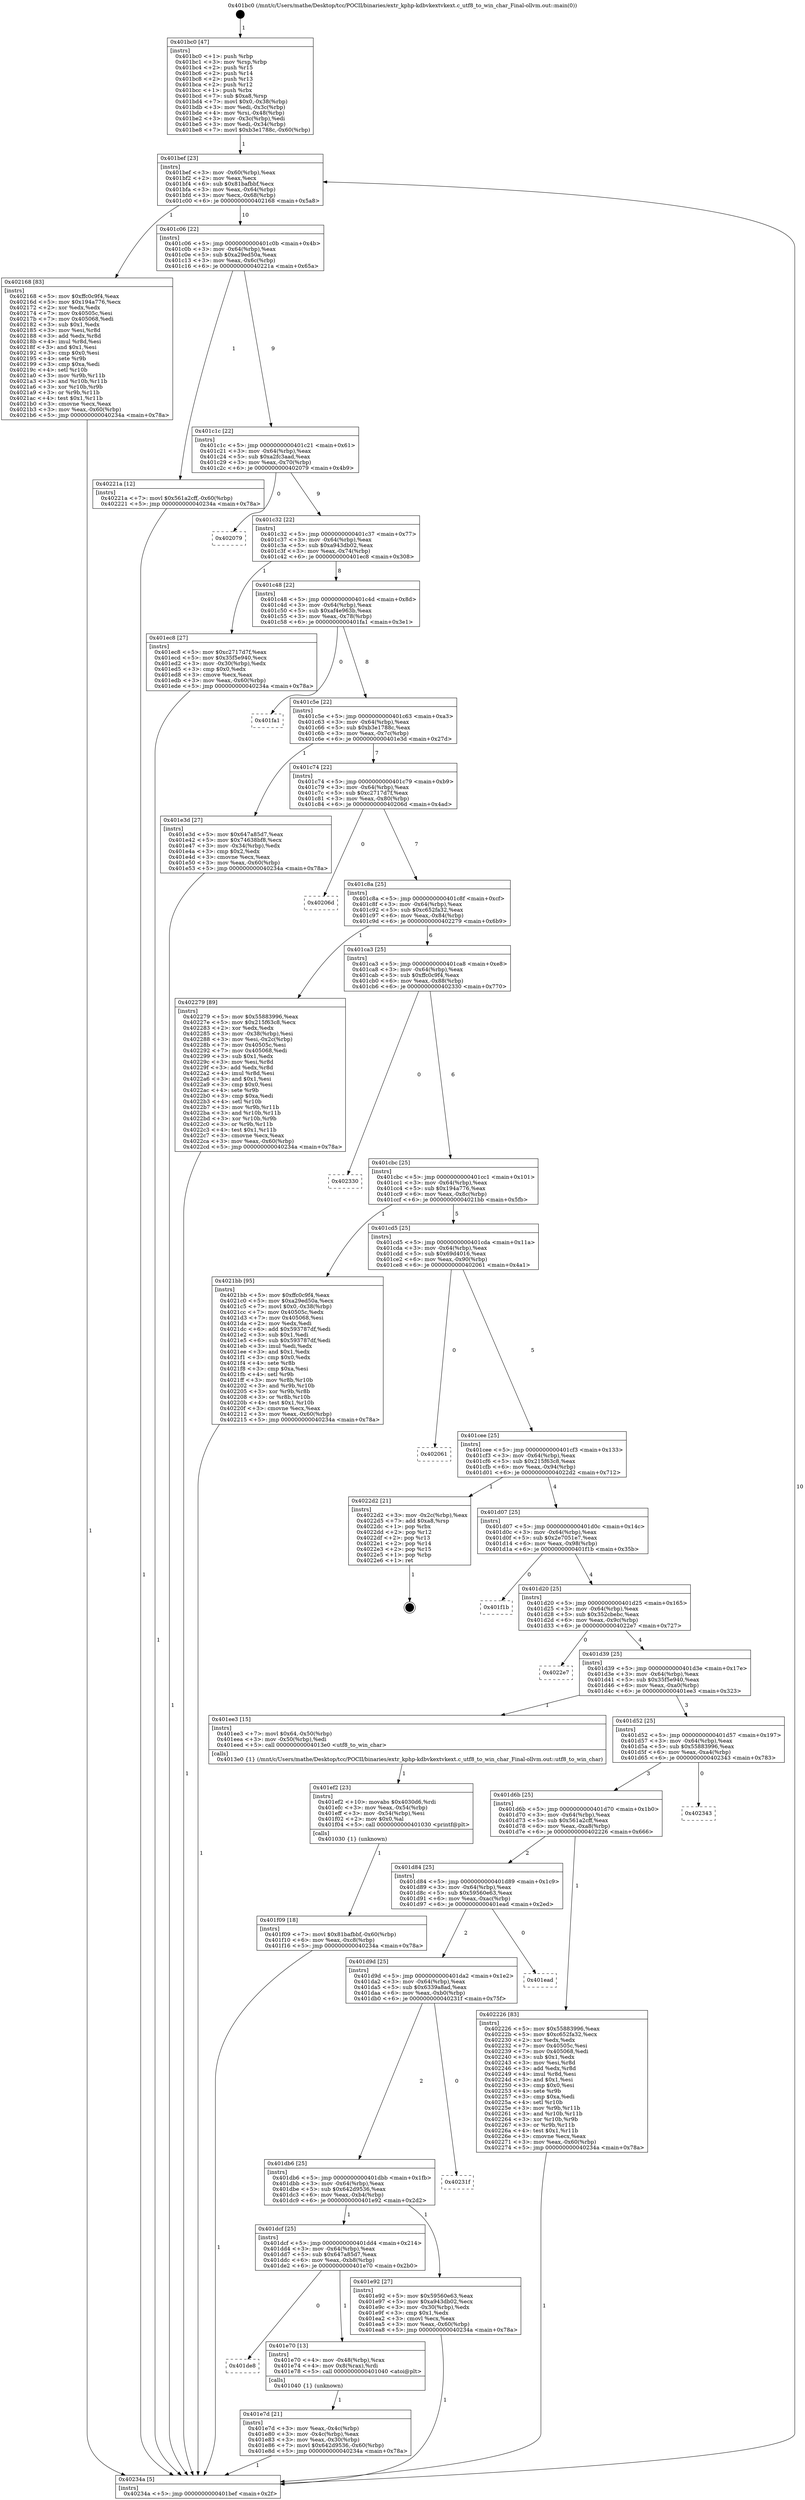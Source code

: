 digraph "0x401bc0" {
  label = "0x401bc0 (/mnt/c/Users/mathe/Desktop/tcc/POCII/binaries/extr_kphp-kdbvkextvkext.c_utf8_to_win_char_Final-ollvm.out::main(0))"
  labelloc = "t"
  node[shape=record]

  Entry [label="",width=0.3,height=0.3,shape=circle,fillcolor=black,style=filled]
  "0x401bef" [label="{
     0x401bef [23]\l
     | [instrs]\l
     &nbsp;&nbsp;0x401bef \<+3\>: mov -0x60(%rbp),%eax\l
     &nbsp;&nbsp;0x401bf2 \<+2\>: mov %eax,%ecx\l
     &nbsp;&nbsp;0x401bf4 \<+6\>: sub $0x81bafbbf,%ecx\l
     &nbsp;&nbsp;0x401bfa \<+3\>: mov %eax,-0x64(%rbp)\l
     &nbsp;&nbsp;0x401bfd \<+3\>: mov %ecx,-0x68(%rbp)\l
     &nbsp;&nbsp;0x401c00 \<+6\>: je 0000000000402168 \<main+0x5a8\>\l
  }"]
  "0x402168" [label="{
     0x402168 [83]\l
     | [instrs]\l
     &nbsp;&nbsp;0x402168 \<+5\>: mov $0xffc0c9f4,%eax\l
     &nbsp;&nbsp;0x40216d \<+5\>: mov $0x194a776,%ecx\l
     &nbsp;&nbsp;0x402172 \<+2\>: xor %edx,%edx\l
     &nbsp;&nbsp;0x402174 \<+7\>: mov 0x40505c,%esi\l
     &nbsp;&nbsp;0x40217b \<+7\>: mov 0x405068,%edi\l
     &nbsp;&nbsp;0x402182 \<+3\>: sub $0x1,%edx\l
     &nbsp;&nbsp;0x402185 \<+3\>: mov %esi,%r8d\l
     &nbsp;&nbsp;0x402188 \<+3\>: add %edx,%r8d\l
     &nbsp;&nbsp;0x40218b \<+4\>: imul %r8d,%esi\l
     &nbsp;&nbsp;0x40218f \<+3\>: and $0x1,%esi\l
     &nbsp;&nbsp;0x402192 \<+3\>: cmp $0x0,%esi\l
     &nbsp;&nbsp;0x402195 \<+4\>: sete %r9b\l
     &nbsp;&nbsp;0x402199 \<+3\>: cmp $0xa,%edi\l
     &nbsp;&nbsp;0x40219c \<+4\>: setl %r10b\l
     &nbsp;&nbsp;0x4021a0 \<+3\>: mov %r9b,%r11b\l
     &nbsp;&nbsp;0x4021a3 \<+3\>: and %r10b,%r11b\l
     &nbsp;&nbsp;0x4021a6 \<+3\>: xor %r10b,%r9b\l
     &nbsp;&nbsp;0x4021a9 \<+3\>: or %r9b,%r11b\l
     &nbsp;&nbsp;0x4021ac \<+4\>: test $0x1,%r11b\l
     &nbsp;&nbsp;0x4021b0 \<+3\>: cmovne %ecx,%eax\l
     &nbsp;&nbsp;0x4021b3 \<+3\>: mov %eax,-0x60(%rbp)\l
     &nbsp;&nbsp;0x4021b6 \<+5\>: jmp 000000000040234a \<main+0x78a\>\l
  }"]
  "0x401c06" [label="{
     0x401c06 [22]\l
     | [instrs]\l
     &nbsp;&nbsp;0x401c06 \<+5\>: jmp 0000000000401c0b \<main+0x4b\>\l
     &nbsp;&nbsp;0x401c0b \<+3\>: mov -0x64(%rbp),%eax\l
     &nbsp;&nbsp;0x401c0e \<+5\>: sub $0xa29ed50a,%eax\l
     &nbsp;&nbsp;0x401c13 \<+3\>: mov %eax,-0x6c(%rbp)\l
     &nbsp;&nbsp;0x401c16 \<+6\>: je 000000000040221a \<main+0x65a\>\l
  }"]
  Exit [label="",width=0.3,height=0.3,shape=circle,fillcolor=black,style=filled,peripheries=2]
  "0x40221a" [label="{
     0x40221a [12]\l
     | [instrs]\l
     &nbsp;&nbsp;0x40221a \<+7\>: movl $0x561a2cff,-0x60(%rbp)\l
     &nbsp;&nbsp;0x402221 \<+5\>: jmp 000000000040234a \<main+0x78a\>\l
  }"]
  "0x401c1c" [label="{
     0x401c1c [22]\l
     | [instrs]\l
     &nbsp;&nbsp;0x401c1c \<+5\>: jmp 0000000000401c21 \<main+0x61\>\l
     &nbsp;&nbsp;0x401c21 \<+3\>: mov -0x64(%rbp),%eax\l
     &nbsp;&nbsp;0x401c24 \<+5\>: sub $0xa2fc3aad,%eax\l
     &nbsp;&nbsp;0x401c29 \<+3\>: mov %eax,-0x70(%rbp)\l
     &nbsp;&nbsp;0x401c2c \<+6\>: je 0000000000402079 \<main+0x4b9\>\l
  }"]
  "0x401f09" [label="{
     0x401f09 [18]\l
     | [instrs]\l
     &nbsp;&nbsp;0x401f09 \<+7\>: movl $0x81bafbbf,-0x60(%rbp)\l
     &nbsp;&nbsp;0x401f10 \<+6\>: mov %eax,-0xc8(%rbp)\l
     &nbsp;&nbsp;0x401f16 \<+5\>: jmp 000000000040234a \<main+0x78a\>\l
  }"]
  "0x402079" [label="{
     0x402079\l
  }", style=dashed]
  "0x401c32" [label="{
     0x401c32 [22]\l
     | [instrs]\l
     &nbsp;&nbsp;0x401c32 \<+5\>: jmp 0000000000401c37 \<main+0x77\>\l
     &nbsp;&nbsp;0x401c37 \<+3\>: mov -0x64(%rbp),%eax\l
     &nbsp;&nbsp;0x401c3a \<+5\>: sub $0xa943db02,%eax\l
     &nbsp;&nbsp;0x401c3f \<+3\>: mov %eax,-0x74(%rbp)\l
     &nbsp;&nbsp;0x401c42 \<+6\>: je 0000000000401ec8 \<main+0x308\>\l
  }"]
  "0x401ef2" [label="{
     0x401ef2 [23]\l
     | [instrs]\l
     &nbsp;&nbsp;0x401ef2 \<+10\>: movabs $0x4030d6,%rdi\l
     &nbsp;&nbsp;0x401efc \<+3\>: mov %eax,-0x54(%rbp)\l
     &nbsp;&nbsp;0x401eff \<+3\>: mov -0x54(%rbp),%esi\l
     &nbsp;&nbsp;0x401f02 \<+2\>: mov $0x0,%al\l
     &nbsp;&nbsp;0x401f04 \<+5\>: call 0000000000401030 \<printf@plt\>\l
     | [calls]\l
     &nbsp;&nbsp;0x401030 \{1\} (unknown)\l
  }"]
  "0x401ec8" [label="{
     0x401ec8 [27]\l
     | [instrs]\l
     &nbsp;&nbsp;0x401ec8 \<+5\>: mov $0xc2717d7f,%eax\l
     &nbsp;&nbsp;0x401ecd \<+5\>: mov $0x35f5e940,%ecx\l
     &nbsp;&nbsp;0x401ed2 \<+3\>: mov -0x30(%rbp),%edx\l
     &nbsp;&nbsp;0x401ed5 \<+3\>: cmp $0x0,%edx\l
     &nbsp;&nbsp;0x401ed8 \<+3\>: cmove %ecx,%eax\l
     &nbsp;&nbsp;0x401edb \<+3\>: mov %eax,-0x60(%rbp)\l
     &nbsp;&nbsp;0x401ede \<+5\>: jmp 000000000040234a \<main+0x78a\>\l
  }"]
  "0x401c48" [label="{
     0x401c48 [22]\l
     | [instrs]\l
     &nbsp;&nbsp;0x401c48 \<+5\>: jmp 0000000000401c4d \<main+0x8d\>\l
     &nbsp;&nbsp;0x401c4d \<+3\>: mov -0x64(%rbp),%eax\l
     &nbsp;&nbsp;0x401c50 \<+5\>: sub $0xaf4e963b,%eax\l
     &nbsp;&nbsp;0x401c55 \<+3\>: mov %eax,-0x78(%rbp)\l
     &nbsp;&nbsp;0x401c58 \<+6\>: je 0000000000401fa1 \<main+0x3e1\>\l
  }"]
  "0x401e7d" [label="{
     0x401e7d [21]\l
     | [instrs]\l
     &nbsp;&nbsp;0x401e7d \<+3\>: mov %eax,-0x4c(%rbp)\l
     &nbsp;&nbsp;0x401e80 \<+3\>: mov -0x4c(%rbp),%eax\l
     &nbsp;&nbsp;0x401e83 \<+3\>: mov %eax,-0x30(%rbp)\l
     &nbsp;&nbsp;0x401e86 \<+7\>: movl $0x642d9536,-0x60(%rbp)\l
     &nbsp;&nbsp;0x401e8d \<+5\>: jmp 000000000040234a \<main+0x78a\>\l
  }"]
  "0x401fa1" [label="{
     0x401fa1\l
  }", style=dashed]
  "0x401c5e" [label="{
     0x401c5e [22]\l
     | [instrs]\l
     &nbsp;&nbsp;0x401c5e \<+5\>: jmp 0000000000401c63 \<main+0xa3\>\l
     &nbsp;&nbsp;0x401c63 \<+3\>: mov -0x64(%rbp),%eax\l
     &nbsp;&nbsp;0x401c66 \<+5\>: sub $0xb3e1788c,%eax\l
     &nbsp;&nbsp;0x401c6b \<+3\>: mov %eax,-0x7c(%rbp)\l
     &nbsp;&nbsp;0x401c6e \<+6\>: je 0000000000401e3d \<main+0x27d\>\l
  }"]
  "0x401de8" [label="{
     0x401de8\l
  }", style=dashed]
  "0x401e3d" [label="{
     0x401e3d [27]\l
     | [instrs]\l
     &nbsp;&nbsp;0x401e3d \<+5\>: mov $0x647a85d7,%eax\l
     &nbsp;&nbsp;0x401e42 \<+5\>: mov $0x74638bf8,%ecx\l
     &nbsp;&nbsp;0x401e47 \<+3\>: mov -0x34(%rbp),%edx\l
     &nbsp;&nbsp;0x401e4a \<+3\>: cmp $0x2,%edx\l
     &nbsp;&nbsp;0x401e4d \<+3\>: cmovne %ecx,%eax\l
     &nbsp;&nbsp;0x401e50 \<+3\>: mov %eax,-0x60(%rbp)\l
     &nbsp;&nbsp;0x401e53 \<+5\>: jmp 000000000040234a \<main+0x78a\>\l
  }"]
  "0x401c74" [label="{
     0x401c74 [22]\l
     | [instrs]\l
     &nbsp;&nbsp;0x401c74 \<+5\>: jmp 0000000000401c79 \<main+0xb9\>\l
     &nbsp;&nbsp;0x401c79 \<+3\>: mov -0x64(%rbp),%eax\l
     &nbsp;&nbsp;0x401c7c \<+5\>: sub $0xc2717d7f,%eax\l
     &nbsp;&nbsp;0x401c81 \<+3\>: mov %eax,-0x80(%rbp)\l
     &nbsp;&nbsp;0x401c84 \<+6\>: je 000000000040206d \<main+0x4ad\>\l
  }"]
  "0x40234a" [label="{
     0x40234a [5]\l
     | [instrs]\l
     &nbsp;&nbsp;0x40234a \<+5\>: jmp 0000000000401bef \<main+0x2f\>\l
  }"]
  "0x401bc0" [label="{
     0x401bc0 [47]\l
     | [instrs]\l
     &nbsp;&nbsp;0x401bc0 \<+1\>: push %rbp\l
     &nbsp;&nbsp;0x401bc1 \<+3\>: mov %rsp,%rbp\l
     &nbsp;&nbsp;0x401bc4 \<+2\>: push %r15\l
     &nbsp;&nbsp;0x401bc6 \<+2\>: push %r14\l
     &nbsp;&nbsp;0x401bc8 \<+2\>: push %r13\l
     &nbsp;&nbsp;0x401bca \<+2\>: push %r12\l
     &nbsp;&nbsp;0x401bcc \<+1\>: push %rbx\l
     &nbsp;&nbsp;0x401bcd \<+7\>: sub $0xa8,%rsp\l
     &nbsp;&nbsp;0x401bd4 \<+7\>: movl $0x0,-0x38(%rbp)\l
     &nbsp;&nbsp;0x401bdb \<+3\>: mov %edi,-0x3c(%rbp)\l
     &nbsp;&nbsp;0x401bde \<+4\>: mov %rsi,-0x48(%rbp)\l
     &nbsp;&nbsp;0x401be2 \<+3\>: mov -0x3c(%rbp),%edi\l
     &nbsp;&nbsp;0x401be5 \<+3\>: mov %edi,-0x34(%rbp)\l
     &nbsp;&nbsp;0x401be8 \<+7\>: movl $0xb3e1788c,-0x60(%rbp)\l
  }"]
  "0x401e70" [label="{
     0x401e70 [13]\l
     | [instrs]\l
     &nbsp;&nbsp;0x401e70 \<+4\>: mov -0x48(%rbp),%rax\l
     &nbsp;&nbsp;0x401e74 \<+4\>: mov 0x8(%rax),%rdi\l
     &nbsp;&nbsp;0x401e78 \<+5\>: call 0000000000401040 \<atoi@plt\>\l
     | [calls]\l
     &nbsp;&nbsp;0x401040 \{1\} (unknown)\l
  }"]
  "0x40206d" [label="{
     0x40206d\l
  }", style=dashed]
  "0x401c8a" [label="{
     0x401c8a [25]\l
     | [instrs]\l
     &nbsp;&nbsp;0x401c8a \<+5\>: jmp 0000000000401c8f \<main+0xcf\>\l
     &nbsp;&nbsp;0x401c8f \<+3\>: mov -0x64(%rbp),%eax\l
     &nbsp;&nbsp;0x401c92 \<+5\>: sub $0xc652fa32,%eax\l
     &nbsp;&nbsp;0x401c97 \<+6\>: mov %eax,-0x84(%rbp)\l
     &nbsp;&nbsp;0x401c9d \<+6\>: je 0000000000402279 \<main+0x6b9\>\l
  }"]
  "0x401dcf" [label="{
     0x401dcf [25]\l
     | [instrs]\l
     &nbsp;&nbsp;0x401dcf \<+5\>: jmp 0000000000401dd4 \<main+0x214\>\l
     &nbsp;&nbsp;0x401dd4 \<+3\>: mov -0x64(%rbp),%eax\l
     &nbsp;&nbsp;0x401dd7 \<+5\>: sub $0x647a85d7,%eax\l
     &nbsp;&nbsp;0x401ddc \<+6\>: mov %eax,-0xb8(%rbp)\l
     &nbsp;&nbsp;0x401de2 \<+6\>: je 0000000000401e70 \<main+0x2b0\>\l
  }"]
  "0x402279" [label="{
     0x402279 [89]\l
     | [instrs]\l
     &nbsp;&nbsp;0x402279 \<+5\>: mov $0x55883996,%eax\l
     &nbsp;&nbsp;0x40227e \<+5\>: mov $0x215f63c8,%ecx\l
     &nbsp;&nbsp;0x402283 \<+2\>: xor %edx,%edx\l
     &nbsp;&nbsp;0x402285 \<+3\>: mov -0x38(%rbp),%esi\l
     &nbsp;&nbsp;0x402288 \<+3\>: mov %esi,-0x2c(%rbp)\l
     &nbsp;&nbsp;0x40228b \<+7\>: mov 0x40505c,%esi\l
     &nbsp;&nbsp;0x402292 \<+7\>: mov 0x405068,%edi\l
     &nbsp;&nbsp;0x402299 \<+3\>: sub $0x1,%edx\l
     &nbsp;&nbsp;0x40229c \<+3\>: mov %esi,%r8d\l
     &nbsp;&nbsp;0x40229f \<+3\>: add %edx,%r8d\l
     &nbsp;&nbsp;0x4022a2 \<+4\>: imul %r8d,%esi\l
     &nbsp;&nbsp;0x4022a6 \<+3\>: and $0x1,%esi\l
     &nbsp;&nbsp;0x4022a9 \<+3\>: cmp $0x0,%esi\l
     &nbsp;&nbsp;0x4022ac \<+4\>: sete %r9b\l
     &nbsp;&nbsp;0x4022b0 \<+3\>: cmp $0xa,%edi\l
     &nbsp;&nbsp;0x4022b3 \<+4\>: setl %r10b\l
     &nbsp;&nbsp;0x4022b7 \<+3\>: mov %r9b,%r11b\l
     &nbsp;&nbsp;0x4022ba \<+3\>: and %r10b,%r11b\l
     &nbsp;&nbsp;0x4022bd \<+3\>: xor %r10b,%r9b\l
     &nbsp;&nbsp;0x4022c0 \<+3\>: or %r9b,%r11b\l
     &nbsp;&nbsp;0x4022c3 \<+4\>: test $0x1,%r11b\l
     &nbsp;&nbsp;0x4022c7 \<+3\>: cmovne %ecx,%eax\l
     &nbsp;&nbsp;0x4022ca \<+3\>: mov %eax,-0x60(%rbp)\l
     &nbsp;&nbsp;0x4022cd \<+5\>: jmp 000000000040234a \<main+0x78a\>\l
  }"]
  "0x401ca3" [label="{
     0x401ca3 [25]\l
     | [instrs]\l
     &nbsp;&nbsp;0x401ca3 \<+5\>: jmp 0000000000401ca8 \<main+0xe8\>\l
     &nbsp;&nbsp;0x401ca8 \<+3\>: mov -0x64(%rbp),%eax\l
     &nbsp;&nbsp;0x401cab \<+5\>: sub $0xffc0c9f4,%eax\l
     &nbsp;&nbsp;0x401cb0 \<+6\>: mov %eax,-0x88(%rbp)\l
     &nbsp;&nbsp;0x401cb6 \<+6\>: je 0000000000402330 \<main+0x770\>\l
  }"]
  "0x401e92" [label="{
     0x401e92 [27]\l
     | [instrs]\l
     &nbsp;&nbsp;0x401e92 \<+5\>: mov $0x59560e63,%eax\l
     &nbsp;&nbsp;0x401e97 \<+5\>: mov $0xa943db02,%ecx\l
     &nbsp;&nbsp;0x401e9c \<+3\>: mov -0x30(%rbp),%edx\l
     &nbsp;&nbsp;0x401e9f \<+3\>: cmp $0x1,%edx\l
     &nbsp;&nbsp;0x401ea2 \<+3\>: cmovl %ecx,%eax\l
     &nbsp;&nbsp;0x401ea5 \<+3\>: mov %eax,-0x60(%rbp)\l
     &nbsp;&nbsp;0x401ea8 \<+5\>: jmp 000000000040234a \<main+0x78a\>\l
  }"]
  "0x402330" [label="{
     0x402330\l
  }", style=dashed]
  "0x401cbc" [label="{
     0x401cbc [25]\l
     | [instrs]\l
     &nbsp;&nbsp;0x401cbc \<+5\>: jmp 0000000000401cc1 \<main+0x101\>\l
     &nbsp;&nbsp;0x401cc1 \<+3\>: mov -0x64(%rbp),%eax\l
     &nbsp;&nbsp;0x401cc4 \<+5\>: sub $0x194a776,%eax\l
     &nbsp;&nbsp;0x401cc9 \<+6\>: mov %eax,-0x8c(%rbp)\l
     &nbsp;&nbsp;0x401ccf \<+6\>: je 00000000004021bb \<main+0x5fb\>\l
  }"]
  "0x401db6" [label="{
     0x401db6 [25]\l
     | [instrs]\l
     &nbsp;&nbsp;0x401db6 \<+5\>: jmp 0000000000401dbb \<main+0x1fb\>\l
     &nbsp;&nbsp;0x401dbb \<+3\>: mov -0x64(%rbp),%eax\l
     &nbsp;&nbsp;0x401dbe \<+5\>: sub $0x642d9536,%eax\l
     &nbsp;&nbsp;0x401dc3 \<+6\>: mov %eax,-0xb4(%rbp)\l
     &nbsp;&nbsp;0x401dc9 \<+6\>: je 0000000000401e92 \<main+0x2d2\>\l
  }"]
  "0x4021bb" [label="{
     0x4021bb [95]\l
     | [instrs]\l
     &nbsp;&nbsp;0x4021bb \<+5\>: mov $0xffc0c9f4,%eax\l
     &nbsp;&nbsp;0x4021c0 \<+5\>: mov $0xa29ed50a,%ecx\l
     &nbsp;&nbsp;0x4021c5 \<+7\>: movl $0x0,-0x38(%rbp)\l
     &nbsp;&nbsp;0x4021cc \<+7\>: mov 0x40505c,%edx\l
     &nbsp;&nbsp;0x4021d3 \<+7\>: mov 0x405068,%esi\l
     &nbsp;&nbsp;0x4021da \<+2\>: mov %edx,%edi\l
     &nbsp;&nbsp;0x4021dc \<+6\>: add $0x593787df,%edi\l
     &nbsp;&nbsp;0x4021e2 \<+3\>: sub $0x1,%edi\l
     &nbsp;&nbsp;0x4021e5 \<+6\>: sub $0x593787df,%edi\l
     &nbsp;&nbsp;0x4021eb \<+3\>: imul %edi,%edx\l
     &nbsp;&nbsp;0x4021ee \<+3\>: and $0x1,%edx\l
     &nbsp;&nbsp;0x4021f1 \<+3\>: cmp $0x0,%edx\l
     &nbsp;&nbsp;0x4021f4 \<+4\>: sete %r8b\l
     &nbsp;&nbsp;0x4021f8 \<+3\>: cmp $0xa,%esi\l
     &nbsp;&nbsp;0x4021fb \<+4\>: setl %r9b\l
     &nbsp;&nbsp;0x4021ff \<+3\>: mov %r8b,%r10b\l
     &nbsp;&nbsp;0x402202 \<+3\>: and %r9b,%r10b\l
     &nbsp;&nbsp;0x402205 \<+3\>: xor %r9b,%r8b\l
     &nbsp;&nbsp;0x402208 \<+3\>: or %r8b,%r10b\l
     &nbsp;&nbsp;0x40220b \<+4\>: test $0x1,%r10b\l
     &nbsp;&nbsp;0x40220f \<+3\>: cmovne %ecx,%eax\l
     &nbsp;&nbsp;0x402212 \<+3\>: mov %eax,-0x60(%rbp)\l
     &nbsp;&nbsp;0x402215 \<+5\>: jmp 000000000040234a \<main+0x78a\>\l
  }"]
  "0x401cd5" [label="{
     0x401cd5 [25]\l
     | [instrs]\l
     &nbsp;&nbsp;0x401cd5 \<+5\>: jmp 0000000000401cda \<main+0x11a\>\l
     &nbsp;&nbsp;0x401cda \<+3\>: mov -0x64(%rbp),%eax\l
     &nbsp;&nbsp;0x401cdd \<+5\>: sub $0x69d4016,%eax\l
     &nbsp;&nbsp;0x401ce2 \<+6\>: mov %eax,-0x90(%rbp)\l
     &nbsp;&nbsp;0x401ce8 \<+6\>: je 0000000000402061 \<main+0x4a1\>\l
  }"]
  "0x40231f" [label="{
     0x40231f\l
  }", style=dashed]
  "0x402061" [label="{
     0x402061\l
  }", style=dashed]
  "0x401cee" [label="{
     0x401cee [25]\l
     | [instrs]\l
     &nbsp;&nbsp;0x401cee \<+5\>: jmp 0000000000401cf3 \<main+0x133\>\l
     &nbsp;&nbsp;0x401cf3 \<+3\>: mov -0x64(%rbp),%eax\l
     &nbsp;&nbsp;0x401cf6 \<+5\>: sub $0x215f63c8,%eax\l
     &nbsp;&nbsp;0x401cfb \<+6\>: mov %eax,-0x94(%rbp)\l
     &nbsp;&nbsp;0x401d01 \<+6\>: je 00000000004022d2 \<main+0x712\>\l
  }"]
  "0x401d9d" [label="{
     0x401d9d [25]\l
     | [instrs]\l
     &nbsp;&nbsp;0x401d9d \<+5\>: jmp 0000000000401da2 \<main+0x1e2\>\l
     &nbsp;&nbsp;0x401da2 \<+3\>: mov -0x64(%rbp),%eax\l
     &nbsp;&nbsp;0x401da5 \<+5\>: sub $0x6339a8ad,%eax\l
     &nbsp;&nbsp;0x401daa \<+6\>: mov %eax,-0xb0(%rbp)\l
     &nbsp;&nbsp;0x401db0 \<+6\>: je 000000000040231f \<main+0x75f\>\l
  }"]
  "0x4022d2" [label="{
     0x4022d2 [21]\l
     | [instrs]\l
     &nbsp;&nbsp;0x4022d2 \<+3\>: mov -0x2c(%rbp),%eax\l
     &nbsp;&nbsp;0x4022d5 \<+7\>: add $0xa8,%rsp\l
     &nbsp;&nbsp;0x4022dc \<+1\>: pop %rbx\l
     &nbsp;&nbsp;0x4022dd \<+2\>: pop %r12\l
     &nbsp;&nbsp;0x4022df \<+2\>: pop %r13\l
     &nbsp;&nbsp;0x4022e1 \<+2\>: pop %r14\l
     &nbsp;&nbsp;0x4022e3 \<+2\>: pop %r15\l
     &nbsp;&nbsp;0x4022e5 \<+1\>: pop %rbp\l
     &nbsp;&nbsp;0x4022e6 \<+1\>: ret\l
  }"]
  "0x401d07" [label="{
     0x401d07 [25]\l
     | [instrs]\l
     &nbsp;&nbsp;0x401d07 \<+5\>: jmp 0000000000401d0c \<main+0x14c\>\l
     &nbsp;&nbsp;0x401d0c \<+3\>: mov -0x64(%rbp),%eax\l
     &nbsp;&nbsp;0x401d0f \<+5\>: sub $0x2e7051e7,%eax\l
     &nbsp;&nbsp;0x401d14 \<+6\>: mov %eax,-0x98(%rbp)\l
     &nbsp;&nbsp;0x401d1a \<+6\>: je 0000000000401f1b \<main+0x35b\>\l
  }"]
  "0x401ead" [label="{
     0x401ead\l
  }", style=dashed]
  "0x401f1b" [label="{
     0x401f1b\l
  }", style=dashed]
  "0x401d20" [label="{
     0x401d20 [25]\l
     | [instrs]\l
     &nbsp;&nbsp;0x401d20 \<+5\>: jmp 0000000000401d25 \<main+0x165\>\l
     &nbsp;&nbsp;0x401d25 \<+3\>: mov -0x64(%rbp),%eax\l
     &nbsp;&nbsp;0x401d28 \<+5\>: sub $0x352cbebc,%eax\l
     &nbsp;&nbsp;0x401d2d \<+6\>: mov %eax,-0x9c(%rbp)\l
     &nbsp;&nbsp;0x401d33 \<+6\>: je 00000000004022e7 \<main+0x727\>\l
  }"]
  "0x401d84" [label="{
     0x401d84 [25]\l
     | [instrs]\l
     &nbsp;&nbsp;0x401d84 \<+5\>: jmp 0000000000401d89 \<main+0x1c9\>\l
     &nbsp;&nbsp;0x401d89 \<+3\>: mov -0x64(%rbp),%eax\l
     &nbsp;&nbsp;0x401d8c \<+5\>: sub $0x59560e63,%eax\l
     &nbsp;&nbsp;0x401d91 \<+6\>: mov %eax,-0xac(%rbp)\l
     &nbsp;&nbsp;0x401d97 \<+6\>: je 0000000000401ead \<main+0x2ed\>\l
  }"]
  "0x4022e7" [label="{
     0x4022e7\l
  }", style=dashed]
  "0x401d39" [label="{
     0x401d39 [25]\l
     | [instrs]\l
     &nbsp;&nbsp;0x401d39 \<+5\>: jmp 0000000000401d3e \<main+0x17e\>\l
     &nbsp;&nbsp;0x401d3e \<+3\>: mov -0x64(%rbp),%eax\l
     &nbsp;&nbsp;0x401d41 \<+5\>: sub $0x35f5e940,%eax\l
     &nbsp;&nbsp;0x401d46 \<+6\>: mov %eax,-0xa0(%rbp)\l
     &nbsp;&nbsp;0x401d4c \<+6\>: je 0000000000401ee3 \<main+0x323\>\l
  }"]
  "0x402226" [label="{
     0x402226 [83]\l
     | [instrs]\l
     &nbsp;&nbsp;0x402226 \<+5\>: mov $0x55883996,%eax\l
     &nbsp;&nbsp;0x40222b \<+5\>: mov $0xc652fa32,%ecx\l
     &nbsp;&nbsp;0x402230 \<+2\>: xor %edx,%edx\l
     &nbsp;&nbsp;0x402232 \<+7\>: mov 0x40505c,%esi\l
     &nbsp;&nbsp;0x402239 \<+7\>: mov 0x405068,%edi\l
     &nbsp;&nbsp;0x402240 \<+3\>: sub $0x1,%edx\l
     &nbsp;&nbsp;0x402243 \<+3\>: mov %esi,%r8d\l
     &nbsp;&nbsp;0x402246 \<+3\>: add %edx,%r8d\l
     &nbsp;&nbsp;0x402249 \<+4\>: imul %r8d,%esi\l
     &nbsp;&nbsp;0x40224d \<+3\>: and $0x1,%esi\l
     &nbsp;&nbsp;0x402250 \<+3\>: cmp $0x0,%esi\l
     &nbsp;&nbsp;0x402253 \<+4\>: sete %r9b\l
     &nbsp;&nbsp;0x402257 \<+3\>: cmp $0xa,%edi\l
     &nbsp;&nbsp;0x40225a \<+4\>: setl %r10b\l
     &nbsp;&nbsp;0x40225e \<+3\>: mov %r9b,%r11b\l
     &nbsp;&nbsp;0x402261 \<+3\>: and %r10b,%r11b\l
     &nbsp;&nbsp;0x402264 \<+3\>: xor %r10b,%r9b\l
     &nbsp;&nbsp;0x402267 \<+3\>: or %r9b,%r11b\l
     &nbsp;&nbsp;0x40226a \<+4\>: test $0x1,%r11b\l
     &nbsp;&nbsp;0x40226e \<+3\>: cmovne %ecx,%eax\l
     &nbsp;&nbsp;0x402271 \<+3\>: mov %eax,-0x60(%rbp)\l
     &nbsp;&nbsp;0x402274 \<+5\>: jmp 000000000040234a \<main+0x78a\>\l
  }"]
  "0x401ee3" [label="{
     0x401ee3 [15]\l
     | [instrs]\l
     &nbsp;&nbsp;0x401ee3 \<+7\>: movl $0x64,-0x50(%rbp)\l
     &nbsp;&nbsp;0x401eea \<+3\>: mov -0x50(%rbp),%edi\l
     &nbsp;&nbsp;0x401eed \<+5\>: call 00000000004013e0 \<utf8_to_win_char\>\l
     | [calls]\l
     &nbsp;&nbsp;0x4013e0 \{1\} (/mnt/c/Users/mathe/Desktop/tcc/POCII/binaries/extr_kphp-kdbvkextvkext.c_utf8_to_win_char_Final-ollvm.out::utf8_to_win_char)\l
  }"]
  "0x401d52" [label="{
     0x401d52 [25]\l
     | [instrs]\l
     &nbsp;&nbsp;0x401d52 \<+5\>: jmp 0000000000401d57 \<main+0x197\>\l
     &nbsp;&nbsp;0x401d57 \<+3\>: mov -0x64(%rbp),%eax\l
     &nbsp;&nbsp;0x401d5a \<+5\>: sub $0x55883996,%eax\l
     &nbsp;&nbsp;0x401d5f \<+6\>: mov %eax,-0xa4(%rbp)\l
     &nbsp;&nbsp;0x401d65 \<+6\>: je 0000000000402343 \<main+0x783\>\l
  }"]
  "0x401d6b" [label="{
     0x401d6b [25]\l
     | [instrs]\l
     &nbsp;&nbsp;0x401d6b \<+5\>: jmp 0000000000401d70 \<main+0x1b0\>\l
     &nbsp;&nbsp;0x401d70 \<+3\>: mov -0x64(%rbp),%eax\l
     &nbsp;&nbsp;0x401d73 \<+5\>: sub $0x561a2cff,%eax\l
     &nbsp;&nbsp;0x401d78 \<+6\>: mov %eax,-0xa8(%rbp)\l
     &nbsp;&nbsp;0x401d7e \<+6\>: je 0000000000402226 \<main+0x666\>\l
  }"]
  "0x402343" [label="{
     0x402343\l
  }", style=dashed]
  Entry -> "0x401bc0" [label=" 1"]
  "0x401bef" -> "0x402168" [label=" 1"]
  "0x401bef" -> "0x401c06" [label=" 10"]
  "0x4022d2" -> Exit [label=" 1"]
  "0x401c06" -> "0x40221a" [label=" 1"]
  "0x401c06" -> "0x401c1c" [label=" 9"]
  "0x402279" -> "0x40234a" [label=" 1"]
  "0x401c1c" -> "0x402079" [label=" 0"]
  "0x401c1c" -> "0x401c32" [label=" 9"]
  "0x402226" -> "0x40234a" [label=" 1"]
  "0x401c32" -> "0x401ec8" [label=" 1"]
  "0x401c32" -> "0x401c48" [label=" 8"]
  "0x40221a" -> "0x40234a" [label=" 1"]
  "0x401c48" -> "0x401fa1" [label=" 0"]
  "0x401c48" -> "0x401c5e" [label=" 8"]
  "0x4021bb" -> "0x40234a" [label=" 1"]
  "0x401c5e" -> "0x401e3d" [label=" 1"]
  "0x401c5e" -> "0x401c74" [label=" 7"]
  "0x401e3d" -> "0x40234a" [label=" 1"]
  "0x401bc0" -> "0x401bef" [label=" 1"]
  "0x40234a" -> "0x401bef" [label=" 10"]
  "0x402168" -> "0x40234a" [label=" 1"]
  "0x401c74" -> "0x40206d" [label=" 0"]
  "0x401c74" -> "0x401c8a" [label=" 7"]
  "0x401f09" -> "0x40234a" [label=" 1"]
  "0x401c8a" -> "0x402279" [label=" 1"]
  "0x401c8a" -> "0x401ca3" [label=" 6"]
  "0x401ee3" -> "0x401ef2" [label=" 1"]
  "0x401ca3" -> "0x402330" [label=" 0"]
  "0x401ca3" -> "0x401cbc" [label=" 6"]
  "0x401ec8" -> "0x40234a" [label=" 1"]
  "0x401cbc" -> "0x4021bb" [label=" 1"]
  "0x401cbc" -> "0x401cd5" [label=" 5"]
  "0x401e7d" -> "0x40234a" [label=" 1"]
  "0x401cd5" -> "0x402061" [label=" 0"]
  "0x401cd5" -> "0x401cee" [label=" 5"]
  "0x401e70" -> "0x401e7d" [label=" 1"]
  "0x401cee" -> "0x4022d2" [label=" 1"]
  "0x401cee" -> "0x401d07" [label=" 4"]
  "0x401dcf" -> "0x401e70" [label=" 1"]
  "0x401d07" -> "0x401f1b" [label=" 0"]
  "0x401d07" -> "0x401d20" [label=" 4"]
  "0x401ef2" -> "0x401f09" [label=" 1"]
  "0x401d20" -> "0x4022e7" [label=" 0"]
  "0x401d20" -> "0x401d39" [label=" 4"]
  "0x401db6" -> "0x401e92" [label=" 1"]
  "0x401d39" -> "0x401ee3" [label=" 1"]
  "0x401d39" -> "0x401d52" [label=" 3"]
  "0x401e92" -> "0x40234a" [label=" 1"]
  "0x401d52" -> "0x402343" [label=" 0"]
  "0x401d52" -> "0x401d6b" [label=" 3"]
  "0x401d9d" -> "0x401db6" [label=" 2"]
  "0x401d6b" -> "0x402226" [label=" 1"]
  "0x401d6b" -> "0x401d84" [label=" 2"]
  "0x401db6" -> "0x401dcf" [label=" 1"]
  "0x401d84" -> "0x401ead" [label=" 0"]
  "0x401d84" -> "0x401d9d" [label=" 2"]
  "0x401dcf" -> "0x401de8" [label=" 0"]
  "0x401d9d" -> "0x40231f" [label=" 0"]
}
